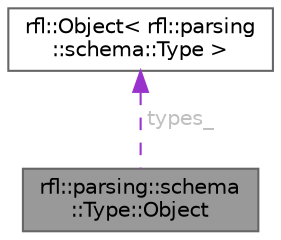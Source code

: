 digraph "rfl::parsing::schema::Type::Object"
{
 // LATEX_PDF_SIZE
  bgcolor="transparent";
  edge [fontname=Helvetica,fontsize=10,labelfontname=Helvetica,labelfontsize=10];
  node [fontname=Helvetica,fontsize=10,shape=box,height=0.2,width=0.4];
  Node1 [id="Node000001",label="rfl::parsing::schema\l::Type::Object",height=0.2,width=0.4,color="gray40", fillcolor="grey60", style="filled", fontcolor="black",tooltip=" "];
  Node2 -> Node1 [id="edge2_Node000001_Node000002",dir="back",color="darkorchid3",style="dashed",tooltip=" ",label=" types_",fontcolor="grey" ];
  Node2 [id="Node000002",label="rfl::Object\< rfl::parsing\l::schema::Type \>",height=0.2,width=0.4,color="gray40", fillcolor="white", style="filled",URL="$classrfl_1_1_object.html",tooltip=" "];
}
